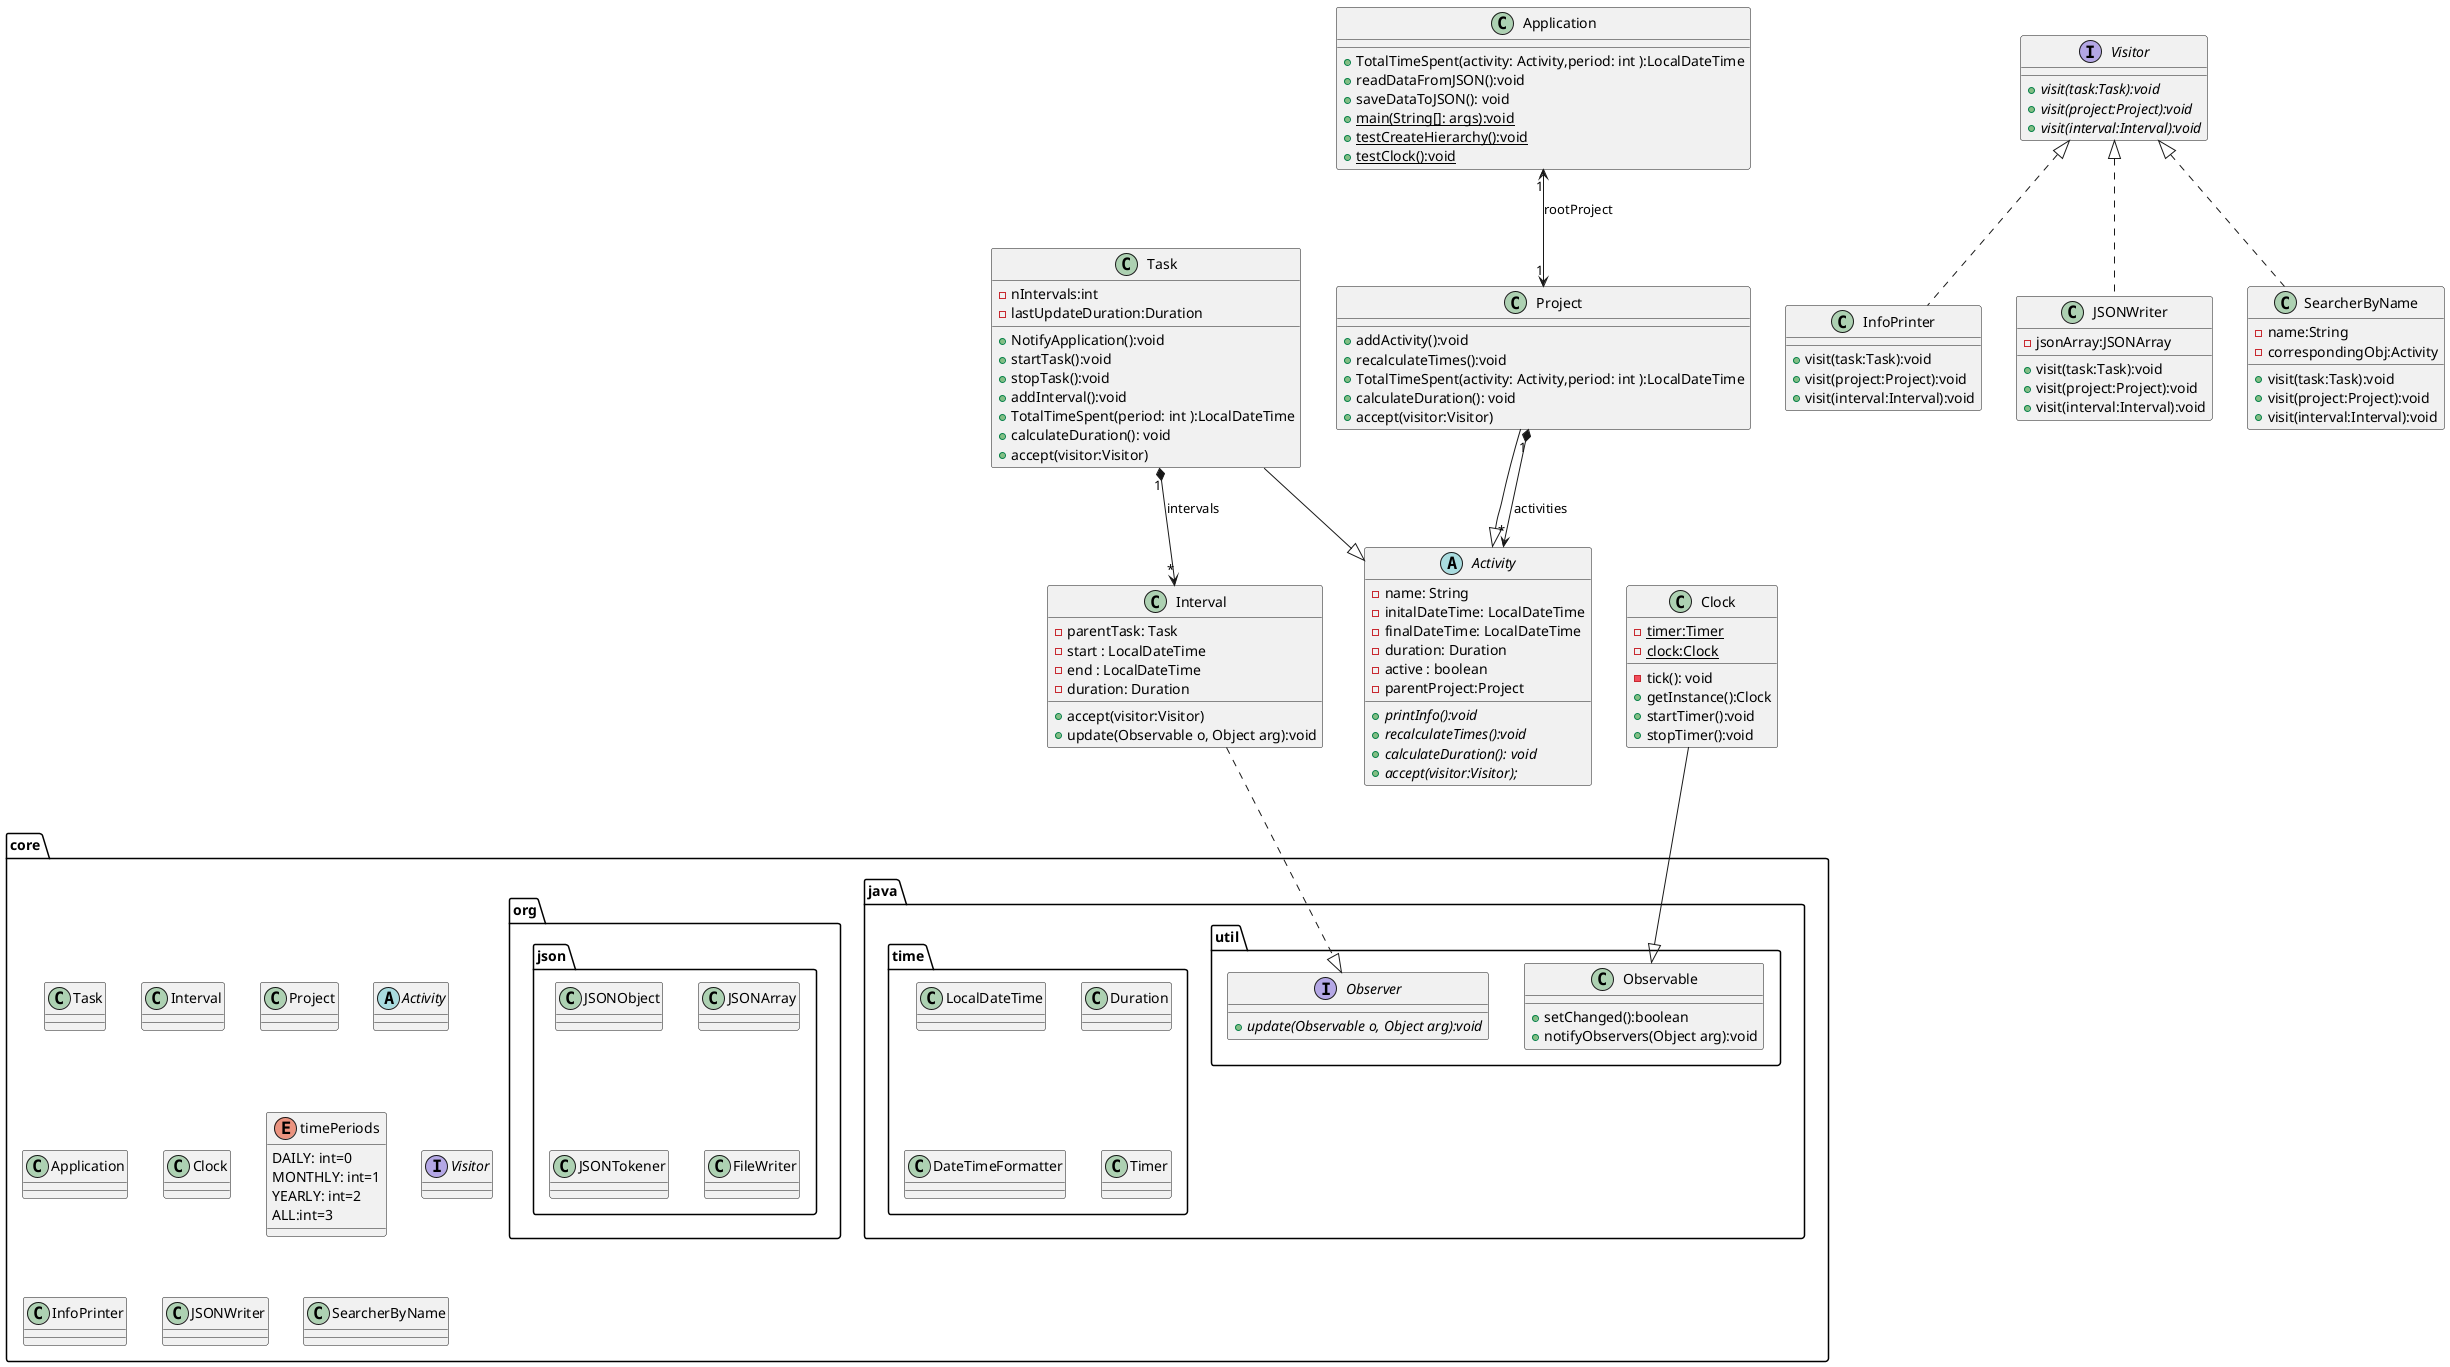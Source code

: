 @startuml
package core{
    class Task
    class Interval
    class Project
    abstract class Activity
    class Application
    ' interface UserInterface
    class Clock

    package java.util{
        class Observable
        {
            + setChanged():boolean
            + notifyObservers(Object arg):void
        }
        interface Observer
        {
            + {abstract}update(Observable o, Object arg):void
        }
        }
    package java.time{
           class LocalDateTime
           class Duration
           class DateTimeFormatter
           class Timer
        }
    package org.json{
        class JSONObject
        class JSONArray
        class JSONTokener
        class FileWriter
    }
    enum timePeriods{
        DAILY: int=0
        MONTHLY: int=1
        YEARLY: int=2
        ALL:int=3
    }
    interface Visitor
    class InfoPrinter
    class JSONWriter
    class SearcherByName
}

interface Visitor{
    +{abstract}visit(task:Task):void
    +{abstract}visit(project:Project):void
    +{abstract}visit(interval:Interval):void
}
class InfoPrinter{
    +visit(task:Task):void
    +visit(project:Project):void
    +visit(interval:Interval):void
}
class JSONWriter{
    - jsonArray:JSONArray
    +visit(task:Task):void
    +visit(project:Project):void
    +visit(interval:Interval):void
}
class SearcherByName{
    - name:String
    - correspondingObj:Activity
    +visit(task:Task):void
    +visit(project:Project):void
    +visit(interval:Interval):void
}
abstract Activity{
    - name: String
    - initalDateTime: LocalDateTime
    - finalDateTime: LocalDateTime
    - duration: Duration
    - active : boolean
    - parentProject:Project
    + {abstract}printInfo():void
    + {abstract}recalculateTimes():void
    + {abstract}calculateDuration(): void
     +{abstract}accept(visitor:Visitor);
}
class Application{
    + TotalTimeSpent(activity: Activity,period: int ):LocalDateTime
    + readDataFromJSON():void
    + saveDataToJSON(): void
    + {static}main(String[]: args):void
    + {static}testCreateHierarchy():void
    + {static}testClock():void
}
class Project{
    + addActivity():void
    + recalculateTimes():void
    + TotalTimeSpent(activity: Activity,period: int ):LocalDateTime
    + calculateDuration(): void
    + accept(visitor:Visitor)
}
class Task{
    -nIntervals:int
    -lastUpdateDuration:Duration
    + NotifyApplication():void
    + startTask():void
    + stopTask():void
    + addInterval():void
    + TotalTimeSpent(period: int ):LocalDateTime
    + calculateDuration(): void
    + accept(visitor:Visitor)
}
class Interval{
    - parentTask: Task
    - start : LocalDateTime
    - end : LocalDateTime
    - duration: Duration
    + accept(visitor:Visitor)
    + update(Observable o, Object arg):void
}
class Clock{
    - {static}timer:Timer
    - {static} clock:Clock
    - tick(): void
    + getInstance():Clock
    +startTimer():void
    +stopTimer():void
}
Application "1"<--> "1"Project: "rootProject"
Project --|> Activity
Project "1"*-->"*"Activity: "activities "
Task --|> Activity
Task "1"*-->"*"Interval:"intervals"
Clock --|> Observable
Interval ..|> Observer
Visitor<|..InfoPrinter
Visitor<|..JSONWriter
Visitor<|..SearcherByName




@enduml